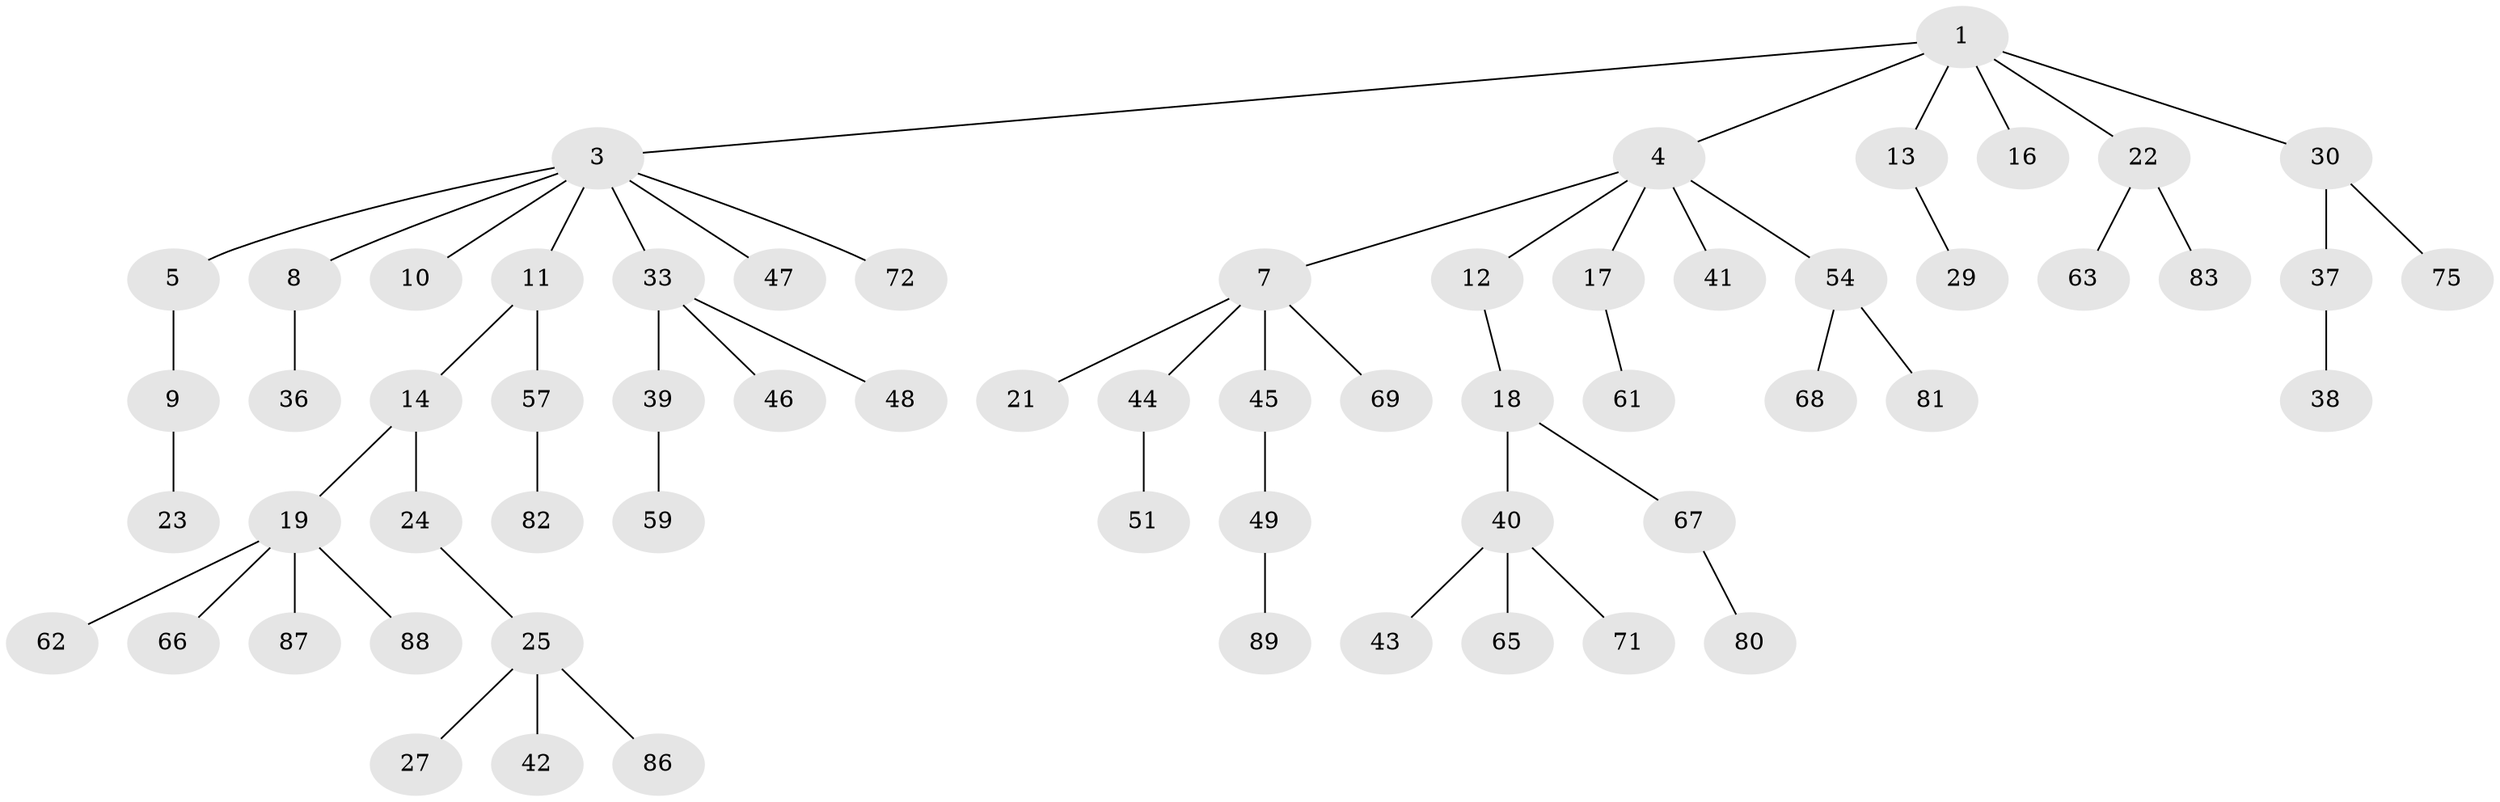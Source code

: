 // original degree distribution, {4: 0.08888888888888889, 5: 0.044444444444444446, 7: 0.011111111111111112, 2: 0.17777777777777778, 3: 0.14444444444444443, 1: 0.5333333333333333}
// Generated by graph-tools (version 1.1) at 2025/42/03/06/25 10:42:05]
// undirected, 62 vertices, 61 edges
graph export_dot {
graph [start="1"]
  node [color=gray90,style=filled];
  1 [super="+2"];
  3 [super="+6"];
  4 [super="+79"];
  5;
  7 [super="+15"];
  8 [super="+28"];
  9 [super="+73"];
  10;
  11;
  12;
  13 [super="+20"];
  14 [super="+74"];
  16;
  17 [super="+32"];
  18 [super="+35"];
  19 [super="+31"];
  21;
  22 [super="+64"];
  23 [super="+85"];
  24 [super="+60"];
  25 [super="+26"];
  27;
  29;
  30 [super="+77"];
  33 [super="+34"];
  36;
  37 [super="+50"];
  38;
  39;
  40 [super="+53"];
  41 [super="+70"];
  42;
  43;
  44 [super="+52"];
  45;
  46 [super="+58"];
  47;
  48;
  49 [super="+55"];
  51;
  54 [super="+56"];
  57 [super="+78"];
  59 [super="+76"];
  61;
  62;
  63;
  65;
  66;
  67 [super="+84"];
  68 [super="+90"];
  69;
  71;
  72;
  75;
  80;
  81;
  82;
  83;
  86;
  87;
  88;
  89;
  1 -- 3;
  1 -- 4;
  1 -- 16;
  1 -- 13;
  1 -- 22;
  1 -- 30;
  3 -- 5;
  3 -- 8;
  3 -- 72;
  3 -- 33;
  3 -- 10;
  3 -- 11;
  3 -- 47;
  4 -- 7;
  4 -- 12;
  4 -- 17;
  4 -- 41;
  4 -- 54;
  5 -- 9;
  7 -- 45;
  7 -- 69;
  7 -- 44;
  7 -- 21;
  8 -- 36;
  9 -- 23;
  11 -- 14;
  11 -- 57;
  12 -- 18;
  13 -- 29;
  14 -- 19;
  14 -- 24;
  17 -- 61;
  18 -- 67;
  18 -- 40;
  19 -- 87;
  19 -- 88;
  19 -- 66;
  19 -- 62;
  22 -- 63;
  22 -- 83;
  24 -- 25;
  25 -- 27;
  25 -- 42;
  25 -- 86;
  30 -- 37;
  30 -- 75;
  33 -- 39;
  33 -- 46;
  33 -- 48;
  37 -- 38;
  39 -- 59;
  40 -- 43;
  40 -- 65;
  40 -- 71;
  44 -- 51;
  45 -- 49;
  49 -- 89;
  54 -- 81;
  54 -- 68;
  57 -- 82;
  67 -- 80;
}
